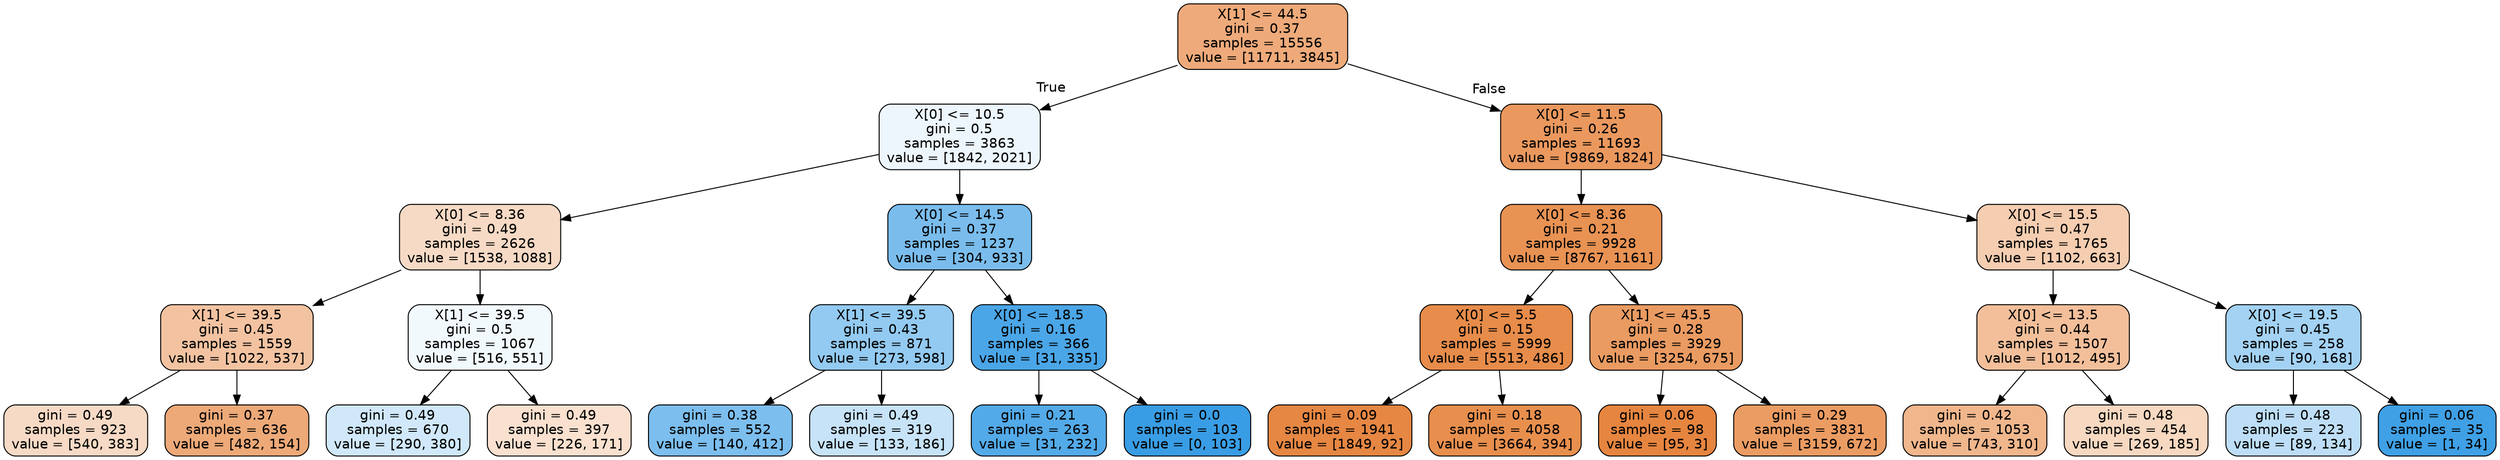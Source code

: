 digraph Tree {
node [shape=box, style="filled, rounded", color="black", fontname=helvetica] ;
edge [fontname=helvetica] ;
0 [label="X[1] <= 44.5\ngini = 0.37\nsamples = 15556\nvalue = [11711, 3845]", fillcolor="#eeaa7a"] ;
1 [label="X[0] <= 10.5\ngini = 0.5\nsamples = 3863\nvalue = [1842, 2021]", fillcolor="#edf6fd"] ;
0 -> 1 [labeldistance=2.5, labelangle=45, headlabel="True"] ;
2 [label="X[0] <= 8.36\ngini = 0.49\nsamples = 2626\nvalue = [1538, 1088]", fillcolor="#f7dac5"] ;
1 -> 2 ;
3 [label="X[1] <= 39.5\ngini = 0.45\nsamples = 1559\nvalue = [1022, 537]", fillcolor="#f3c3a1"] ;
2 -> 3 ;
4 [label="gini = 0.49\nsamples = 923\nvalue = [540, 383]", fillcolor="#f7dac5"] ;
3 -> 4 ;
5 [label="gini = 0.37\nsamples = 636\nvalue = [482, 154]", fillcolor="#eda978"] ;
3 -> 5 ;
6 [label="X[1] <= 39.5\ngini = 0.5\nsamples = 1067\nvalue = [516, 551]", fillcolor="#f2f9fd"] ;
2 -> 6 ;
7 [label="gini = 0.49\nsamples = 670\nvalue = [290, 380]", fillcolor="#d0e8f9"] ;
6 -> 7 ;
8 [label="gini = 0.49\nsamples = 397\nvalue = [226, 171]", fillcolor="#f9e0cf"] ;
6 -> 8 ;
9 [label="X[0] <= 14.5\ngini = 0.37\nsamples = 1237\nvalue = [304, 933]", fillcolor="#7abded"] ;
1 -> 9 ;
10 [label="X[1] <= 39.5\ngini = 0.43\nsamples = 871\nvalue = [273, 598]", fillcolor="#93caf1"] ;
9 -> 10 ;
11 [label="gini = 0.38\nsamples = 552\nvalue = [140, 412]", fillcolor="#7cbeee"] ;
10 -> 11 ;
12 [label="gini = 0.49\nsamples = 319\nvalue = [133, 186]", fillcolor="#c7e3f8"] ;
10 -> 12 ;
13 [label="X[0] <= 18.5\ngini = 0.16\nsamples = 366\nvalue = [31, 335]", fillcolor="#4ba6e7"] ;
9 -> 13 ;
14 [label="gini = 0.21\nsamples = 263\nvalue = [31, 232]", fillcolor="#53aae8"] ;
13 -> 14 ;
15 [label="gini = 0.0\nsamples = 103\nvalue = [0, 103]", fillcolor="#399de5"] ;
13 -> 15 ;
16 [label="X[0] <= 11.5\ngini = 0.26\nsamples = 11693\nvalue = [9869, 1824]", fillcolor="#ea985e"] ;
0 -> 16 [labeldistance=2.5, labelangle=-45, headlabel="False"] ;
17 [label="X[0] <= 8.36\ngini = 0.21\nsamples = 9928\nvalue = [8767, 1161]", fillcolor="#e89253"] ;
16 -> 17 ;
18 [label="X[0] <= 5.5\ngini = 0.15\nsamples = 5999\nvalue = [5513, 486]", fillcolor="#e78c4a"] ;
17 -> 18 ;
19 [label="gini = 0.09\nsamples = 1941\nvalue = [1849, 92]", fillcolor="#e68743"] ;
18 -> 19 ;
20 [label="gini = 0.18\nsamples = 4058\nvalue = [3664, 394]", fillcolor="#e88f4e"] ;
18 -> 20 ;
21 [label="X[1] <= 45.5\ngini = 0.28\nsamples = 3929\nvalue = [3254, 675]", fillcolor="#ea9b62"] ;
17 -> 21 ;
22 [label="gini = 0.06\nsamples = 98\nvalue = [95, 3]", fillcolor="#e6853f"] ;
21 -> 22 ;
23 [label="gini = 0.29\nsamples = 3831\nvalue = [3159, 672]", fillcolor="#eb9c63"] ;
21 -> 23 ;
24 [label="X[0] <= 15.5\ngini = 0.47\nsamples = 1765\nvalue = [1102, 663]", fillcolor="#f5cdb0"] ;
16 -> 24 ;
25 [label="X[0] <= 13.5\ngini = 0.44\nsamples = 1507\nvalue = [1012, 495]", fillcolor="#f2bf9a"] ;
24 -> 25 ;
26 [label="gini = 0.42\nsamples = 1053\nvalue = [743, 310]", fillcolor="#f0b68c"] ;
25 -> 26 ;
27 [label="gini = 0.48\nsamples = 454\nvalue = [269, 185]", fillcolor="#f7d8c1"] ;
25 -> 27 ;
28 [label="X[0] <= 19.5\ngini = 0.45\nsamples = 258\nvalue = [90, 168]", fillcolor="#a3d2f3"] ;
24 -> 28 ;
29 [label="gini = 0.48\nsamples = 223\nvalue = [89, 134]", fillcolor="#bddef6"] ;
28 -> 29 ;
30 [label="gini = 0.06\nsamples = 35\nvalue = [1, 34]", fillcolor="#3fa0e6"] ;
28 -> 30 ;
}